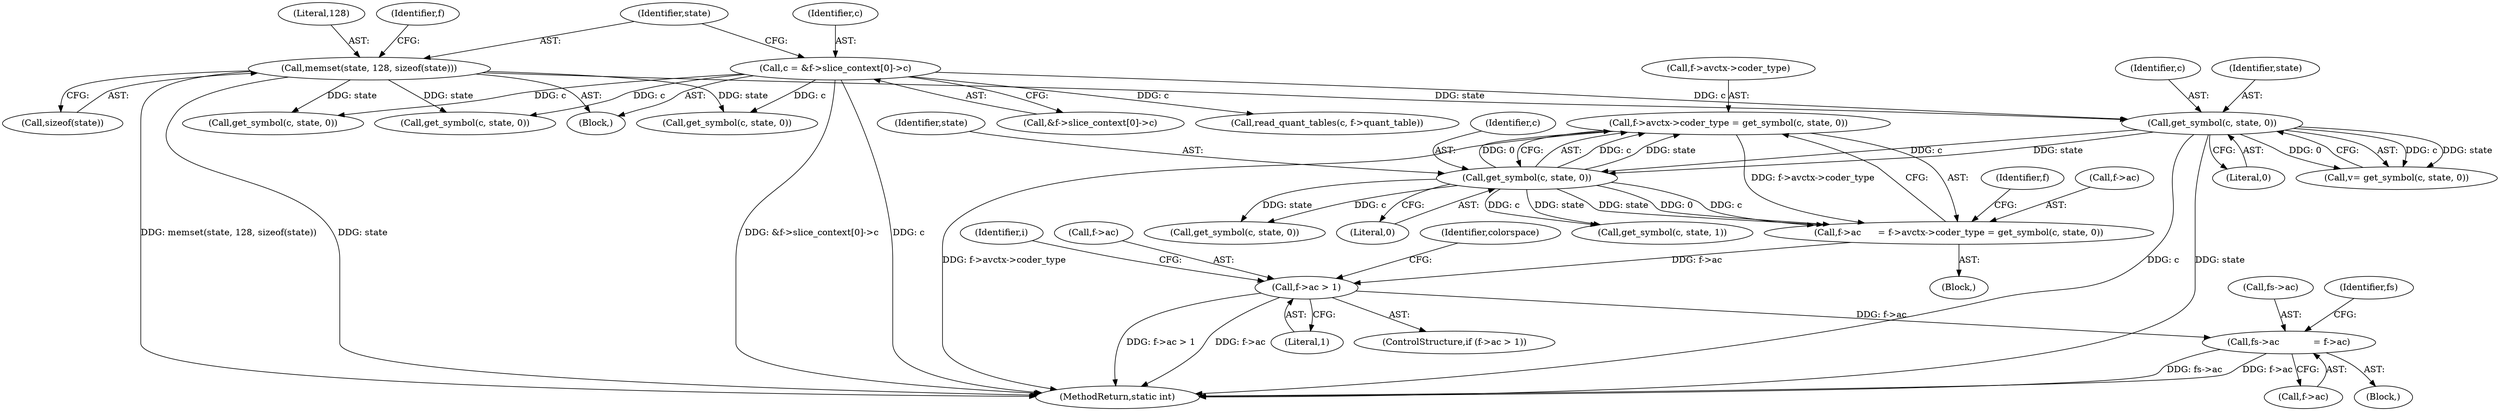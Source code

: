 digraph "0_FFmpeg_b05cd1ea7e45a836f7f6071a716c38bb30326e0f@pointer" {
"1000182" [label="(Call,f->ac > 1)"];
"1000167" [label="(Call,f->ac      = f->avctx->coder_type = get_symbol(c, state, 0))"];
"1000171" [label="(Call,f->avctx->coder_type = get_symbol(c, state, 0))"];
"1000177" [label="(Call,get_symbol(c, state, 0))"];
"1000144" [label="(Call,get_symbol(c, state, 0))"];
"1000113" [label="(Call,c = &f->slice_context[0]->c)"];
"1000123" [label="(Call,memset(state, 128, sizeof(state)))"];
"1001012" [label="(Call,fs->ac            = f->ac)"];
"1001013" [label="(Call,fs->ac)"];
"1000184" [label="(Identifier,f)"];
"1000142" [label="(Call,v= get_symbol(c, state, 0))"];
"1000125" [label="(Literal,128)"];
"1000204" [label="(Call,get_symbol(c, state, 1))"];
"1000182" [label="(Call,f->ac > 1)"];
"1000145" [label="(Identifier,c)"];
"1000179" [label="(Identifier,state)"];
"1001322" [label="(MethodReturn,static int)"];
"1000114" [label="(Identifier,c)"];
"1001228" [label="(Call,get_symbol(c, state, 0))"];
"1000167" [label="(Call,f->ac      = f->avctx->coder_type = get_symbol(c, state, 0))"];
"1000115" [label="(Call,&f->slice_context[0]->c)"];
"1000180" [label="(Literal,0)"];
"1000144" [label="(Call,get_symbol(c, state, 0))"];
"1001016" [label="(Call,f->ac)"];
"1001012" [label="(Call,fs->ac            = f->ac)"];
"1000124" [label="(Identifier,state)"];
"1000178" [label="(Identifier,c)"];
"1000113" [label="(Call,c = &f->slice_context[0]->c)"];
"1000123" [label="(Call,memset(state, 128, sizeof(state)))"];
"1000190" [label="(Identifier,i)"];
"1000865" [label="(Call,read_quant_tables(c, f->quant_table))"];
"1000186" [label="(Literal,1)"];
"1000147" [label="(Literal,0)"];
"1000168" [label="(Call,f->ac)"];
"1000131" [label="(Identifier,f)"];
"1000895" [label="(Call,get_symbol(c, state, 0))"];
"1000172" [label="(Call,f->avctx->coder_type)"];
"1000183" [label="(Call,f->ac)"];
"1001003" [label="(Block,)"];
"1000214" [label="(Identifier,colorspace)"];
"1000181" [label="(ControlStructure,if (f->ac > 1))"];
"1000134" [label="(Block,)"];
"1000177" [label="(Call,get_symbol(c, state, 0))"];
"1001043" [label="(Call,get_symbol(c, state, 0))"];
"1000171" [label="(Call,f->avctx->coder_type = get_symbol(c, state, 0))"];
"1000146" [label="(Identifier,state)"];
"1000104" [label="(Block,)"];
"1000215" [label="(Call,get_symbol(c, state, 0))"];
"1000126" [label="(Call,sizeof(state))"];
"1001021" [label="(Identifier,fs)"];
"1000182" -> "1000181"  [label="AST: "];
"1000182" -> "1000186"  [label="CFG: "];
"1000183" -> "1000182"  [label="AST: "];
"1000186" -> "1000182"  [label="AST: "];
"1000190" -> "1000182"  [label="CFG: "];
"1000214" -> "1000182"  [label="CFG: "];
"1000182" -> "1001322"  [label="DDG: f->ac > 1"];
"1000182" -> "1001322"  [label="DDG: f->ac"];
"1000167" -> "1000182"  [label="DDG: f->ac"];
"1000182" -> "1001012"  [label="DDG: f->ac"];
"1000167" -> "1000134"  [label="AST: "];
"1000167" -> "1000171"  [label="CFG: "];
"1000168" -> "1000167"  [label="AST: "];
"1000171" -> "1000167"  [label="AST: "];
"1000184" -> "1000167"  [label="CFG: "];
"1000171" -> "1000167"  [label="DDG: f->avctx->coder_type"];
"1000177" -> "1000167"  [label="DDG: c"];
"1000177" -> "1000167"  [label="DDG: state"];
"1000177" -> "1000167"  [label="DDG: 0"];
"1000171" -> "1000177"  [label="CFG: "];
"1000172" -> "1000171"  [label="AST: "];
"1000177" -> "1000171"  [label="AST: "];
"1000171" -> "1001322"  [label="DDG: f->avctx->coder_type"];
"1000177" -> "1000171"  [label="DDG: c"];
"1000177" -> "1000171"  [label="DDG: state"];
"1000177" -> "1000171"  [label="DDG: 0"];
"1000177" -> "1000180"  [label="CFG: "];
"1000178" -> "1000177"  [label="AST: "];
"1000179" -> "1000177"  [label="AST: "];
"1000180" -> "1000177"  [label="AST: "];
"1000144" -> "1000177"  [label="DDG: c"];
"1000144" -> "1000177"  [label="DDG: state"];
"1000177" -> "1000204"  [label="DDG: c"];
"1000177" -> "1000204"  [label="DDG: state"];
"1000177" -> "1000215"  [label="DDG: c"];
"1000177" -> "1000215"  [label="DDG: state"];
"1000144" -> "1000142"  [label="AST: "];
"1000144" -> "1000147"  [label="CFG: "];
"1000145" -> "1000144"  [label="AST: "];
"1000146" -> "1000144"  [label="AST: "];
"1000147" -> "1000144"  [label="AST: "];
"1000142" -> "1000144"  [label="CFG: "];
"1000144" -> "1001322"  [label="DDG: c"];
"1000144" -> "1001322"  [label="DDG: state"];
"1000144" -> "1000142"  [label="DDG: c"];
"1000144" -> "1000142"  [label="DDG: state"];
"1000144" -> "1000142"  [label="DDG: 0"];
"1000113" -> "1000144"  [label="DDG: c"];
"1000123" -> "1000144"  [label="DDG: state"];
"1000113" -> "1000104"  [label="AST: "];
"1000113" -> "1000115"  [label="CFG: "];
"1000114" -> "1000113"  [label="AST: "];
"1000115" -> "1000113"  [label="AST: "];
"1000124" -> "1000113"  [label="CFG: "];
"1000113" -> "1001322"  [label="DDG: c"];
"1000113" -> "1001322"  [label="DDG: &f->slice_context[0]->c"];
"1000113" -> "1000865"  [label="DDG: c"];
"1000113" -> "1000895"  [label="DDG: c"];
"1000113" -> "1001043"  [label="DDG: c"];
"1000113" -> "1001228"  [label="DDG: c"];
"1000123" -> "1000104"  [label="AST: "];
"1000123" -> "1000126"  [label="CFG: "];
"1000124" -> "1000123"  [label="AST: "];
"1000125" -> "1000123"  [label="AST: "];
"1000126" -> "1000123"  [label="AST: "];
"1000131" -> "1000123"  [label="CFG: "];
"1000123" -> "1001322"  [label="DDG: memset(state, 128, sizeof(state))"];
"1000123" -> "1001322"  [label="DDG: state"];
"1000123" -> "1000895"  [label="DDG: state"];
"1000123" -> "1001043"  [label="DDG: state"];
"1000123" -> "1001228"  [label="DDG: state"];
"1001012" -> "1001003"  [label="AST: "];
"1001012" -> "1001016"  [label="CFG: "];
"1001013" -> "1001012"  [label="AST: "];
"1001016" -> "1001012"  [label="AST: "];
"1001021" -> "1001012"  [label="CFG: "];
"1001012" -> "1001322"  [label="DDG: f->ac"];
"1001012" -> "1001322"  [label="DDG: fs->ac"];
}
